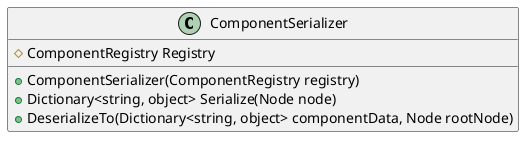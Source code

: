 ﻿@startuml

class ComponentSerializer
{
	#ComponentRegistry Registry
	+ComponentSerializer(ComponentRegistry registry)
	+Dictionary<string, object> Serialize(Node node)
	+DeserializeTo(Dictionary<string, object> componentData, Node rootNode)
}
@enduml